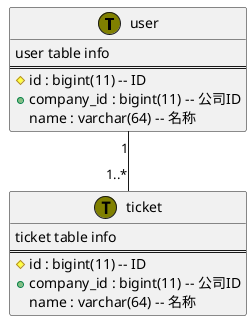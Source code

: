 UML legend:

table = class
#pkey
+index

@startuml
    class user <<(T,olive)>> {
        user table info
        ==
        #id : bigint(11) -- ID
        +company_id : bigint(11) -- 公司ID
        name : varchar(64) -- 名称
    }
    user "1" -- "1..*" ticket
    class ticket <<(T,olive)>> {
        ticket table info
        ==
        #id : bigint(11) -- ID
        +company_id : bigint(11) -- 公司ID
        name : varchar(64) -- 名称
    }
@enduml

